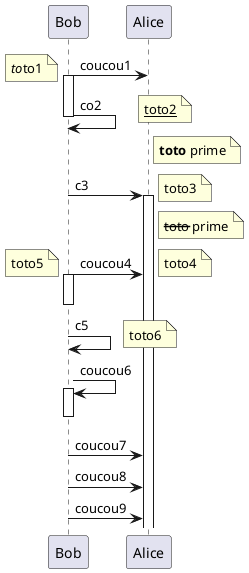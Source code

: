 {
  "sha1": "hh12apraxehqkbs4icki10pl2ymrgxd",
  "insertion": {
    "when": "2024-06-03T18:59:29.550Z",
    "user": "plantuml@gmail.com"
  }
}
@startuml
participant Bob
participant Alice

Bob->Alice: coucou1
note left: <i>to</i>to1
activate Bob
Bob->Bob: co2

note right: <u>toto2</u>
deactivate Bob
note right of Alice: <b>toto</b> prime 
Bob->Alice: c3

note right of Alice: <s>toto</s> prime 

activate Alice
note right: toto3
Bob->Alice: coucou4

note right: toto4
note left: toto5
activate Bob
deactivate Bob

Bob->Bob: c5
note right: toto6

Bob->Bob: coucou6
activate Bob
deactivate Bob

Bob->Alice: coucou7
Bob->Alice: coucou8
Bob->Alice: coucou9
@enduml
